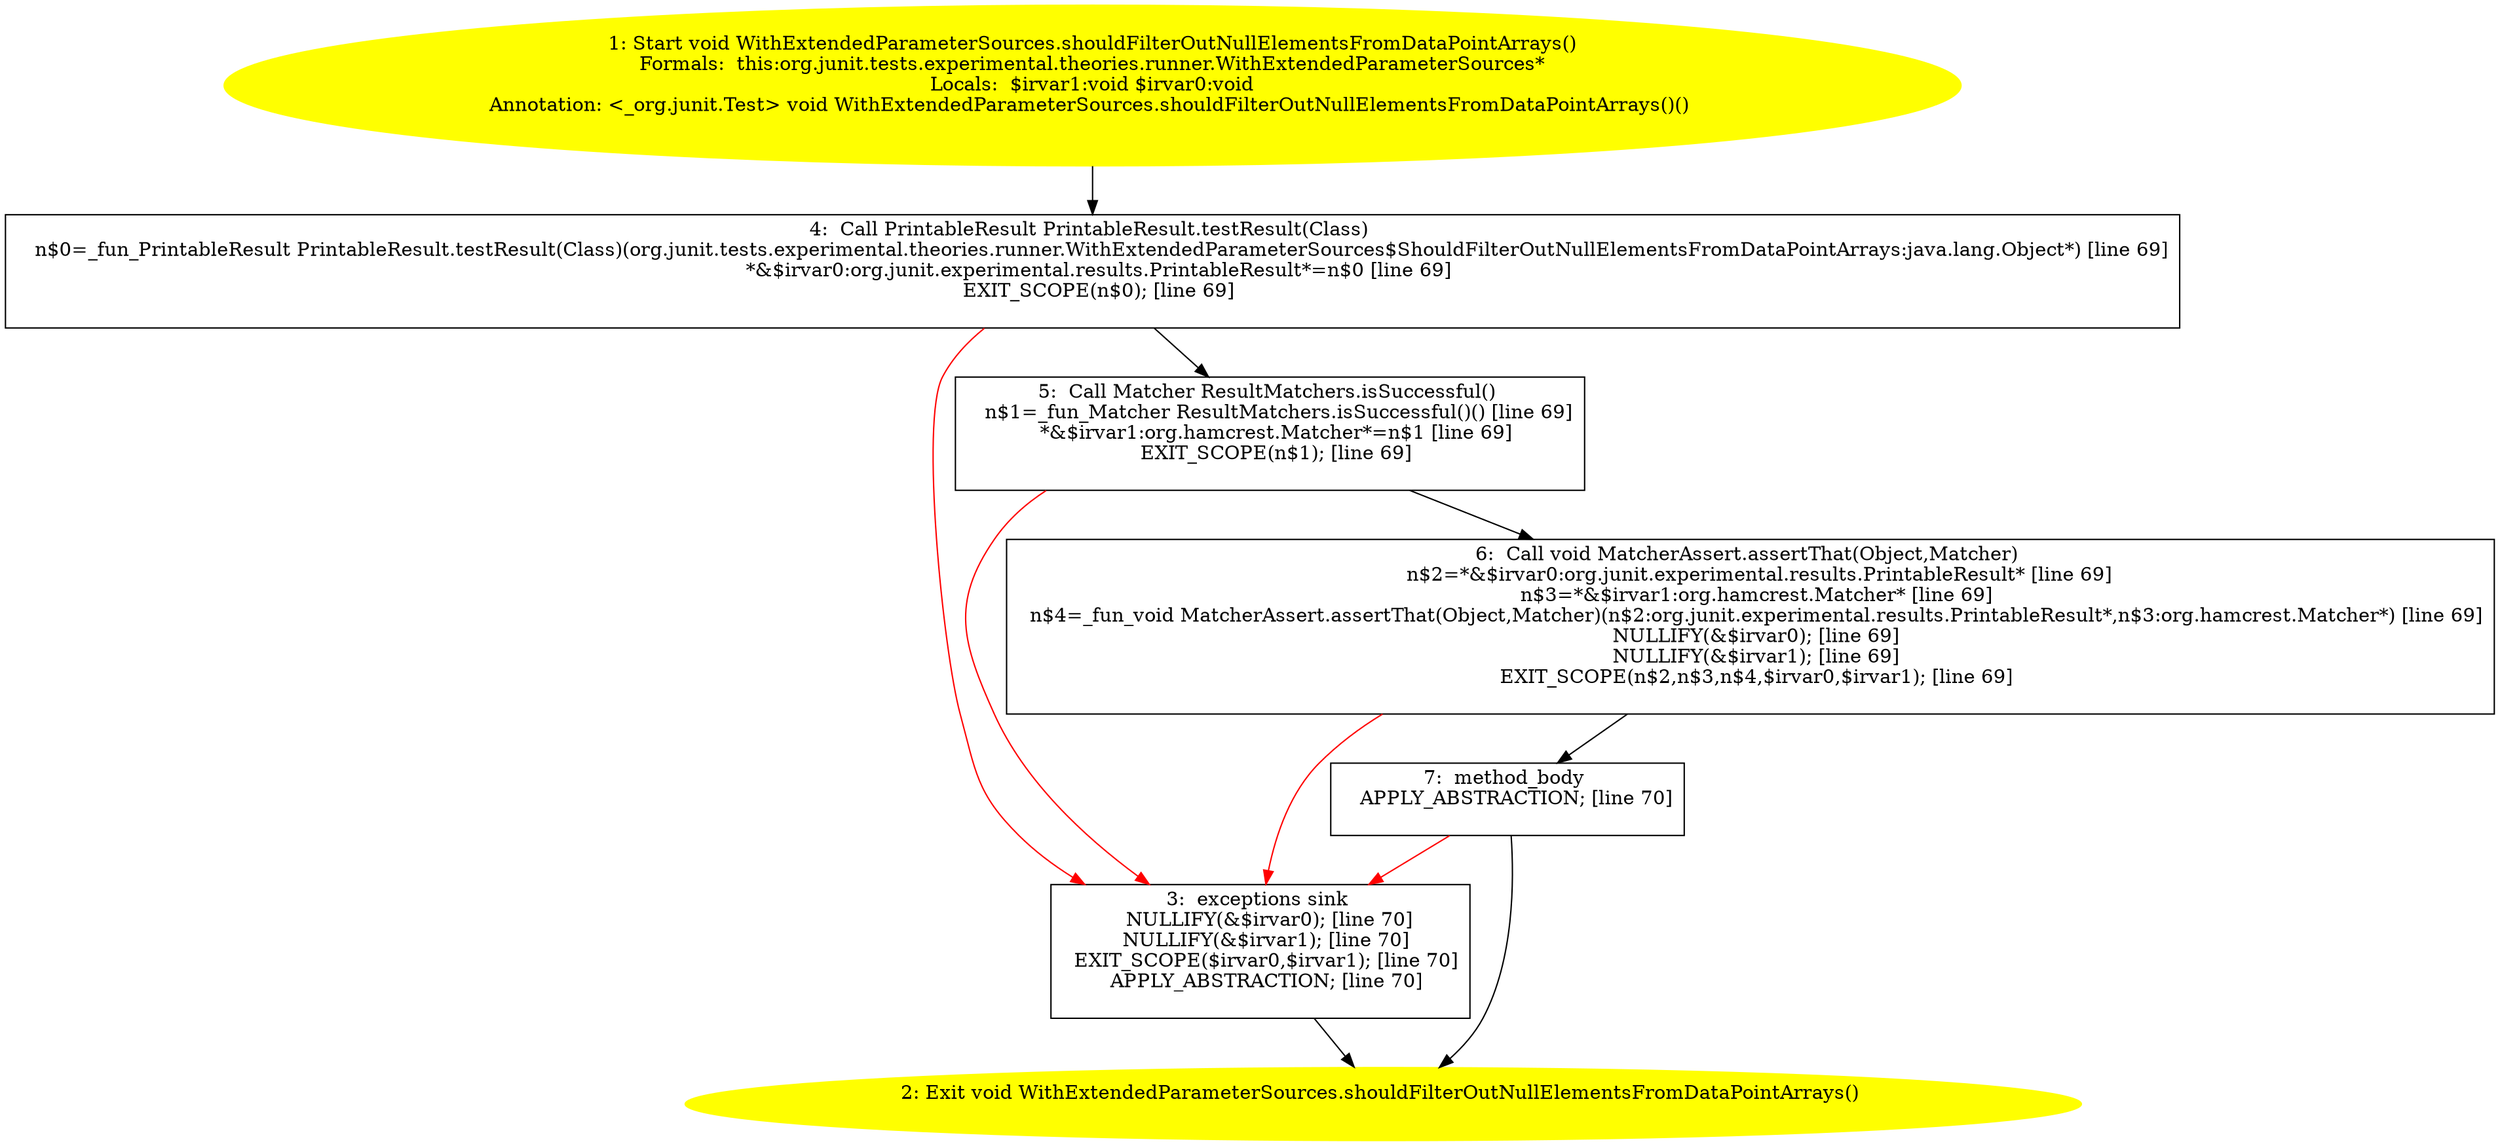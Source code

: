 /* @generated */
digraph cfg {
"org.junit.tests.experimental.theories.runner.WithExtendedParameterSources.shouldFilterOutNullElement.a59858d43eba6f4e82fb780c34f6280a_1" [label="1: Start void WithExtendedParameterSources.shouldFilterOutNullElementsFromDataPointArrays()\nFormals:  this:org.junit.tests.experimental.theories.runner.WithExtendedParameterSources*\nLocals:  $irvar1:void $irvar0:void\nAnnotation: <_org.junit.Test> void WithExtendedParameterSources.shouldFilterOutNullElementsFromDataPointArrays()() \n  " color=yellow style=filled]
	

	 "org.junit.tests.experimental.theories.runner.WithExtendedParameterSources.shouldFilterOutNullElement.a59858d43eba6f4e82fb780c34f6280a_1" -> "org.junit.tests.experimental.theories.runner.WithExtendedParameterSources.shouldFilterOutNullElement.a59858d43eba6f4e82fb780c34f6280a_4" ;
"org.junit.tests.experimental.theories.runner.WithExtendedParameterSources.shouldFilterOutNullElement.a59858d43eba6f4e82fb780c34f6280a_2" [label="2: Exit void WithExtendedParameterSources.shouldFilterOutNullElementsFromDataPointArrays() \n  " color=yellow style=filled]
	

"org.junit.tests.experimental.theories.runner.WithExtendedParameterSources.shouldFilterOutNullElement.a59858d43eba6f4e82fb780c34f6280a_3" [label="3:  exceptions sink \n   NULLIFY(&$irvar0); [line 70]\n  NULLIFY(&$irvar1); [line 70]\n  EXIT_SCOPE($irvar0,$irvar1); [line 70]\n  APPLY_ABSTRACTION; [line 70]\n " shape="box"]
	

	 "org.junit.tests.experimental.theories.runner.WithExtendedParameterSources.shouldFilterOutNullElement.a59858d43eba6f4e82fb780c34f6280a_3" -> "org.junit.tests.experimental.theories.runner.WithExtendedParameterSources.shouldFilterOutNullElement.a59858d43eba6f4e82fb780c34f6280a_2" ;
"org.junit.tests.experimental.theories.runner.WithExtendedParameterSources.shouldFilterOutNullElement.a59858d43eba6f4e82fb780c34f6280a_4" [label="4:  Call PrintableResult PrintableResult.testResult(Class) \n   n$0=_fun_PrintableResult PrintableResult.testResult(Class)(org.junit.tests.experimental.theories.runner.WithExtendedParameterSources$ShouldFilterOutNullElementsFromDataPointArrays:java.lang.Object*) [line 69]\n  *&$irvar0:org.junit.experimental.results.PrintableResult*=n$0 [line 69]\n  EXIT_SCOPE(n$0); [line 69]\n " shape="box"]
	

	 "org.junit.tests.experimental.theories.runner.WithExtendedParameterSources.shouldFilterOutNullElement.a59858d43eba6f4e82fb780c34f6280a_4" -> "org.junit.tests.experimental.theories.runner.WithExtendedParameterSources.shouldFilterOutNullElement.a59858d43eba6f4e82fb780c34f6280a_5" ;
	 "org.junit.tests.experimental.theories.runner.WithExtendedParameterSources.shouldFilterOutNullElement.a59858d43eba6f4e82fb780c34f6280a_4" -> "org.junit.tests.experimental.theories.runner.WithExtendedParameterSources.shouldFilterOutNullElement.a59858d43eba6f4e82fb780c34f6280a_3" [color="red" ];
"org.junit.tests.experimental.theories.runner.WithExtendedParameterSources.shouldFilterOutNullElement.a59858d43eba6f4e82fb780c34f6280a_5" [label="5:  Call Matcher ResultMatchers.isSuccessful() \n   n$1=_fun_Matcher ResultMatchers.isSuccessful()() [line 69]\n  *&$irvar1:org.hamcrest.Matcher*=n$1 [line 69]\n  EXIT_SCOPE(n$1); [line 69]\n " shape="box"]
	

	 "org.junit.tests.experimental.theories.runner.WithExtendedParameterSources.shouldFilterOutNullElement.a59858d43eba6f4e82fb780c34f6280a_5" -> "org.junit.tests.experimental.theories.runner.WithExtendedParameterSources.shouldFilterOutNullElement.a59858d43eba6f4e82fb780c34f6280a_6" ;
	 "org.junit.tests.experimental.theories.runner.WithExtendedParameterSources.shouldFilterOutNullElement.a59858d43eba6f4e82fb780c34f6280a_5" -> "org.junit.tests.experimental.theories.runner.WithExtendedParameterSources.shouldFilterOutNullElement.a59858d43eba6f4e82fb780c34f6280a_3" [color="red" ];
"org.junit.tests.experimental.theories.runner.WithExtendedParameterSources.shouldFilterOutNullElement.a59858d43eba6f4e82fb780c34f6280a_6" [label="6:  Call void MatcherAssert.assertThat(Object,Matcher) \n   n$2=*&$irvar0:org.junit.experimental.results.PrintableResult* [line 69]\n  n$3=*&$irvar1:org.hamcrest.Matcher* [line 69]\n  n$4=_fun_void MatcherAssert.assertThat(Object,Matcher)(n$2:org.junit.experimental.results.PrintableResult*,n$3:org.hamcrest.Matcher*) [line 69]\n  NULLIFY(&$irvar0); [line 69]\n  NULLIFY(&$irvar1); [line 69]\n  EXIT_SCOPE(n$2,n$3,n$4,$irvar0,$irvar1); [line 69]\n " shape="box"]
	

	 "org.junit.tests.experimental.theories.runner.WithExtendedParameterSources.shouldFilterOutNullElement.a59858d43eba6f4e82fb780c34f6280a_6" -> "org.junit.tests.experimental.theories.runner.WithExtendedParameterSources.shouldFilterOutNullElement.a59858d43eba6f4e82fb780c34f6280a_7" ;
	 "org.junit.tests.experimental.theories.runner.WithExtendedParameterSources.shouldFilterOutNullElement.a59858d43eba6f4e82fb780c34f6280a_6" -> "org.junit.tests.experimental.theories.runner.WithExtendedParameterSources.shouldFilterOutNullElement.a59858d43eba6f4e82fb780c34f6280a_3" [color="red" ];
"org.junit.tests.experimental.theories.runner.WithExtendedParameterSources.shouldFilterOutNullElement.a59858d43eba6f4e82fb780c34f6280a_7" [label="7:  method_body \n   APPLY_ABSTRACTION; [line 70]\n " shape="box"]
	

	 "org.junit.tests.experimental.theories.runner.WithExtendedParameterSources.shouldFilterOutNullElement.a59858d43eba6f4e82fb780c34f6280a_7" -> "org.junit.tests.experimental.theories.runner.WithExtendedParameterSources.shouldFilterOutNullElement.a59858d43eba6f4e82fb780c34f6280a_2" ;
	 "org.junit.tests.experimental.theories.runner.WithExtendedParameterSources.shouldFilterOutNullElement.a59858d43eba6f4e82fb780c34f6280a_7" -> "org.junit.tests.experimental.theories.runner.WithExtendedParameterSources.shouldFilterOutNullElement.a59858d43eba6f4e82fb780c34f6280a_3" [color="red" ];
}
